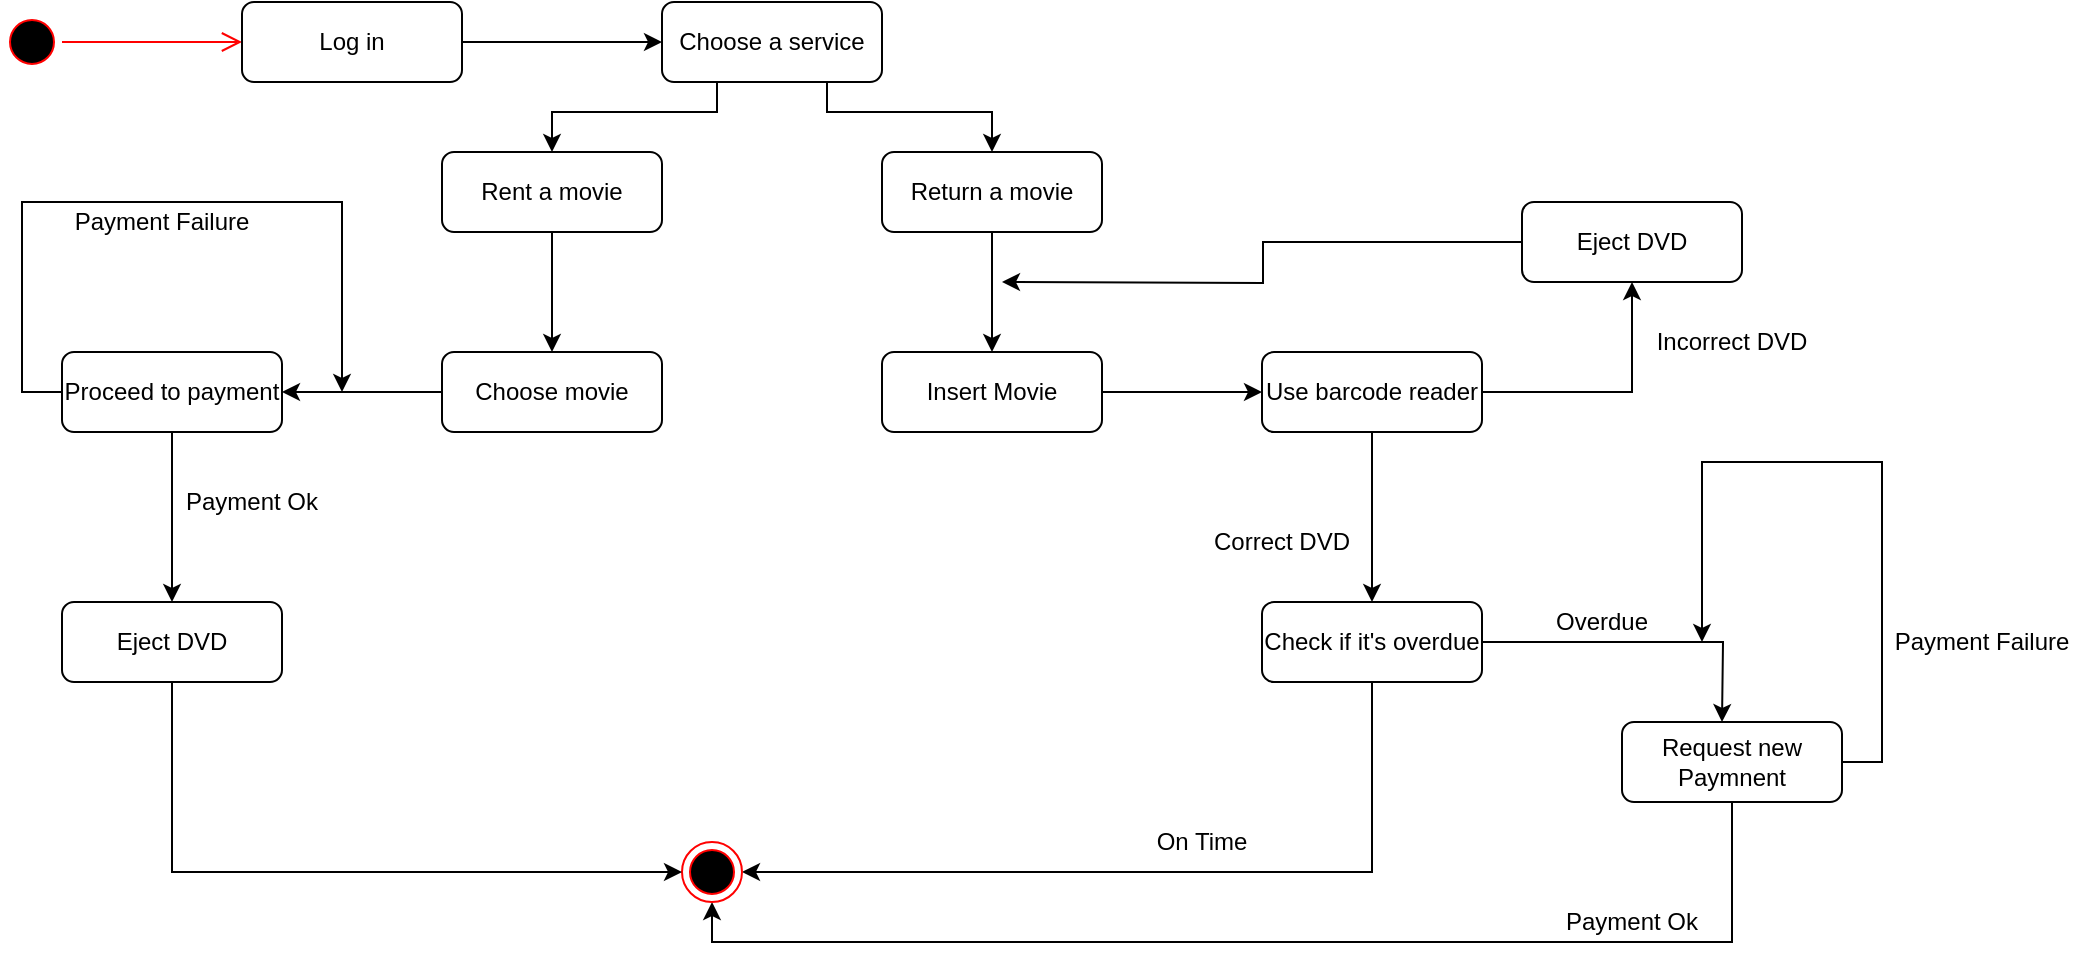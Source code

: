 <mxfile version="14.5.1" type="device"><diagram id="RotcuAV0SxZ1Rd9wM12G" name="Page-1"><mxGraphModel dx="1304" dy="600" grid="1" gridSize="10" guides="1" tooltips="1" connect="1" arrows="1" fold="1" page="1" pageScale="1" pageWidth="827" pageHeight="1169" math="0" shadow="0"><root><mxCell id="0"/><mxCell id="1" parent="0"/><mxCell id="rAHBkNSH5XBHwoc4FjMW-1" value="" style="ellipse;html=1;shape=startState;fillColor=#000000;strokeColor=#ff0000;" vertex="1" parent="1"><mxGeometry x="60" y="65" width="30" height="30" as="geometry"/></mxCell><mxCell id="rAHBkNSH5XBHwoc4FjMW-2" value="" style="edgeStyle=orthogonalEdgeStyle;html=1;verticalAlign=bottom;endArrow=open;endSize=8;strokeColor=#ff0000;entryX=0;entryY=0.5;entryDx=0;entryDy=0;" edge="1" source="rAHBkNSH5XBHwoc4FjMW-1" parent="1" target="rAHBkNSH5XBHwoc4FjMW-3"><mxGeometry relative="1" as="geometry"><mxPoint x="170" y="80" as="targetPoint"/></mxGeometry></mxCell><mxCell id="rAHBkNSH5XBHwoc4FjMW-7" style="edgeStyle=orthogonalEdgeStyle;rounded=0;orthogonalLoop=1;jettySize=auto;html=1;exitX=1;exitY=0.5;exitDx=0;exitDy=0;entryX=0;entryY=0.5;entryDx=0;entryDy=0;" edge="1" parent="1" source="rAHBkNSH5XBHwoc4FjMW-3" target="rAHBkNSH5XBHwoc4FjMW-6"><mxGeometry relative="1" as="geometry"/></mxCell><mxCell id="rAHBkNSH5XBHwoc4FjMW-3" value="Log in" style="rounded=1;whiteSpace=wrap;html=1;" vertex="1" parent="1"><mxGeometry x="180" y="60" width="110" height="40" as="geometry"/></mxCell><mxCell id="rAHBkNSH5XBHwoc4FjMW-12" style="edgeStyle=orthogonalEdgeStyle;rounded=0;orthogonalLoop=1;jettySize=auto;html=1;exitX=0.25;exitY=1;exitDx=0;exitDy=0;entryX=0.5;entryY=0;entryDx=0;entryDy=0;" edge="1" parent="1" source="rAHBkNSH5XBHwoc4FjMW-6" target="rAHBkNSH5XBHwoc4FjMW-11"><mxGeometry relative="1" as="geometry"><Array as="points"><mxPoint x="418" y="115"/><mxPoint x="335" y="115"/></Array></mxGeometry></mxCell><mxCell id="rAHBkNSH5XBHwoc4FjMW-13" style="edgeStyle=orthogonalEdgeStyle;rounded=0;orthogonalLoop=1;jettySize=auto;html=1;exitX=0.75;exitY=1;exitDx=0;exitDy=0;entryX=0.5;entryY=0;entryDx=0;entryDy=0;" edge="1" parent="1" source="rAHBkNSH5XBHwoc4FjMW-6" target="rAHBkNSH5XBHwoc4FjMW-10"><mxGeometry relative="1" as="geometry"><Array as="points"><mxPoint x="473" y="115"/><mxPoint x="555" y="115"/></Array></mxGeometry></mxCell><mxCell id="rAHBkNSH5XBHwoc4FjMW-6" value="Choose a service" style="rounded=1;whiteSpace=wrap;html=1;" vertex="1" parent="1"><mxGeometry x="390" y="60" width="110" height="40" as="geometry"/></mxCell><mxCell id="rAHBkNSH5XBHwoc4FjMW-18" style="edgeStyle=orthogonalEdgeStyle;rounded=0;orthogonalLoop=1;jettySize=auto;html=1;exitX=0.5;exitY=1;exitDx=0;exitDy=0;entryX=0.5;entryY=0;entryDx=0;entryDy=0;" edge="1" parent="1" source="rAHBkNSH5XBHwoc4FjMW-10" target="rAHBkNSH5XBHwoc4FjMW-17"><mxGeometry relative="1" as="geometry"/></mxCell><mxCell id="rAHBkNSH5XBHwoc4FjMW-10" value="Return a movie" style="rounded=1;whiteSpace=wrap;html=1;" vertex="1" parent="1"><mxGeometry x="500" y="135" width="110" height="40" as="geometry"/></mxCell><mxCell id="rAHBkNSH5XBHwoc4FjMW-14" style="edgeStyle=orthogonalEdgeStyle;rounded=0;orthogonalLoop=1;jettySize=auto;html=1;exitX=0.5;exitY=1;exitDx=0;exitDy=0;entryX=0.5;entryY=0;entryDx=0;entryDy=0;entryPerimeter=0;" edge="1" parent="1" source="rAHBkNSH5XBHwoc4FjMW-11" target="rAHBkNSH5XBHwoc4FjMW-15"><mxGeometry relative="1" as="geometry"><mxPoint x="335" y="225" as="targetPoint"/></mxGeometry></mxCell><mxCell id="rAHBkNSH5XBHwoc4FjMW-11" value="Rent a movie" style="rounded=1;whiteSpace=wrap;html=1;" vertex="1" parent="1"><mxGeometry x="280" y="135" width="110" height="40" as="geometry"/></mxCell><mxCell id="rAHBkNSH5XBHwoc4FjMW-47" style="edgeStyle=orthogonalEdgeStyle;rounded=0;orthogonalLoop=1;jettySize=auto;html=1;exitX=0;exitY=0.5;exitDx=0;exitDy=0;" edge="1" parent="1" source="rAHBkNSH5XBHwoc4FjMW-15"><mxGeometry relative="1" as="geometry"><mxPoint x="200" y="255" as="targetPoint"/></mxGeometry></mxCell><mxCell id="rAHBkNSH5XBHwoc4FjMW-15" value="Choose movie" style="rounded=1;whiteSpace=wrap;html=1;" vertex="1" parent="1"><mxGeometry x="280" y="235" width="110" height="40" as="geometry"/></mxCell><mxCell id="rAHBkNSH5XBHwoc4FjMW-20" style="edgeStyle=orthogonalEdgeStyle;rounded=0;orthogonalLoop=1;jettySize=auto;html=1;exitX=1;exitY=0.5;exitDx=0;exitDy=0;entryX=0;entryY=0.5;entryDx=0;entryDy=0;" edge="1" parent="1" source="rAHBkNSH5XBHwoc4FjMW-17" target="rAHBkNSH5XBHwoc4FjMW-19"><mxGeometry relative="1" as="geometry"/></mxCell><mxCell id="rAHBkNSH5XBHwoc4FjMW-17" value="Insert Movie" style="rounded=1;whiteSpace=wrap;html=1;" vertex="1" parent="1"><mxGeometry x="500" y="235" width="110" height="40" as="geometry"/></mxCell><mxCell id="rAHBkNSH5XBHwoc4FjMW-22" style="edgeStyle=orthogonalEdgeStyle;rounded=0;orthogonalLoop=1;jettySize=auto;html=1;exitX=0.5;exitY=1;exitDx=0;exitDy=0;entryX=0.5;entryY=0;entryDx=0;entryDy=0;" edge="1" parent="1" source="rAHBkNSH5XBHwoc4FjMW-23"><mxGeometry relative="1" as="geometry"><mxPoint x="745" y="400" as="targetPoint"/></mxGeometry></mxCell><mxCell id="rAHBkNSH5XBHwoc4FjMW-31" style="edgeStyle=orthogonalEdgeStyle;rounded=0;orthogonalLoop=1;jettySize=auto;html=1;exitX=1;exitY=0.5;exitDx=0;exitDy=0;entryX=0.5;entryY=1;entryDx=0;entryDy=0;" edge="1" parent="1" source="rAHBkNSH5XBHwoc4FjMW-19" target="rAHBkNSH5XBHwoc4FjMW-28"><mxGeometry relative="1" as="geometry"/></mxCell><mxCell id="rAHBkNSH5XBHwoc4FjMW-19" value="Use barcode reader" style="rounded=1;whiteSpace=wrap;html=1;" vertex="1" parent="1"><mxGeometry x="690" y="235" width="110" height="40" as="geometry"/></mxCell><mxCell id="rAHBkNSH5XBHwoc4FjMW-33" style="edgeStyle=orthogonalEdgeStyle;rounded=0;orthogonalLoop=1;jettySize=auto;html=1;exitX=0;exitY=0.5;exitDx=0;exitDy=0;" edge="1" parent="1" source="rAHBkNSH5XBHwoc4FjMW-28"><mxGeometry relative="1" as="geometry"><mxPoint x="560" y="200" as="targetPoint"/></mxGeometry></mxCell><mxCell id="rAHBkNSH5XBHwoc4FjMW-28" value="Eject DVD" style="rounded=1;whiteSpace=wrap;html=1;" vertex="1" parent="1"><mxGeometry x="820" y="160" width="110" height="40" as="geometry"/></mxCell><mxCell id="rAHBkNSH5XBHwoc4FjMW-30" value="Correct DVD" style="text;html=1;strokeColor=none;fillColor=none;align=center;verticalAlign=middle;whiteSpace=wrap;rounded=0;" vertex="1" parent="1"><mxGeometry x="660" y="320" width="80" height="20" as="geometry"/></mxCell><mxCell id="rAHBkNSH5XBHwoc4FjMW-32" value="Incorrect DVD" style="text;html=1;strokeColor=none;fillColor=none;align=center;verticalAlign=middle;whiteSpace=wrap;rounded=0;" vertex="1" parent="1"><mxGeometry x="880" y="220" width="90" height="20" as="geometry"/></mxCell><mxCell id="rAHBkNSH5XBHwoc4FjMW-35" style="edgeStyle=orthogonalEdgeStyle;rounded=0;orthogonalLoop=1;jettySize=auto;html=1;exitX=1;exitY=0.5;exitDx=0;exitDy=0;" edge="1" parent="1" source="rAHBkNSH5XBHwoc4FjMW-23"><mxGeometry relative="1" as="geometry"><mxPoint x="920" y="420" as="targetPoint"/></mxGeometry></mxCell><mxCell id="rAHBkNSH5XBHwoc4FjMW-41" style="edgeStyle=orthogonalEdgeStyle;rounded=0;orthogonalLoop=1;jettySize=auto;html=1;exitX=0.5;exitY=1;exitDx=0;exitDy=0;entryX=1;entryY=0.5;entryDx=0;entryDy=0;" edge="1" parent="1" source="rAHBkNSH5XBHwoc4FjMW-23" target="rAHBkNSH5XBHwoc4FjMW-40"><mxGeometry relative="1" as="geometry"/></mxCell><mxCell id="rAHBkNSH5XBHwoc4FjMW-23" value="Check if it's overdue" style="rounded=1;whiteSpace=wrap;html=1;" vertex="1" parent="1"><mxGeometry x="690" y="360" width="110" height="40" as="geometry"/></mxCell><mxCell id="rAHBkNSH5XBHwoc4FjMW-34" style="edgeStyle=orthogonalEdgeStyle;rounded=0;orthogonalLoop=1;jettySize=auto;html=1;exitX=0.5;exitY=1;exitDx=0;exitDy=0;entryX=0.5;entryY=0;entryDx=0;entryDy=0;" edge="1" parent="1" source="rAHBkNSH5XBHwoc4FjMW-19" target="rAHBkNSH5XBHwoc4FjMW-23"><mxGeometry relative="1" as="geometry"><mxPoint x="745" y="275" as="sourcePoint"/><mxPoint x="745" y="400" as="targetPoint"/></mxGeometry></mxCell><mxCell id="rAHBkNSH5XBHwoc4FjMW-43" style="edgeStyle=orthogonalEdgeStyle;rounded=0;orthogonalLoop=1;jettySize=auto;html=1;exitX=0.5;exitY=1;exitDx=0;exitDy=0;entryX=0.5;entryY=1;entryDx=0;entryDy=0;" edge="1" parent="1" source="rAHBkNSH5XBHwoc4FjMW-37" target="rAHBkNSH5XBHwoc4FjMW-40"><mxGeometry relative="1" as="geometry"/></mxCell><mxCell id="rAHBkNSH5XBHwoc4FjMW-45" style="edgeStyle=orthogonalEdgeStyle;rounded=0;orthogonalLoop=1;jettySize=auto;html=1;exitX=1;exitY=0.5;exitDx=0;exitDy=0;" edge="1" parent="1" source="rAHBkNSH5XBHwoc4FjMW-37"><mxGeometry relative="1" as="geometry"><mxPoint x="910" y="380" as="targetPoint"/><Array as="points"><mxPoint x="1000" y="440"/><mxPoint x="1000" y="290"/><mxPoint x="910" y="290"/></Array></mxGeometry></mxCell><mxCell id="rAHBkNSH5XBHwoc4FjMW-37" value="Request new Paymnent" style="rounded=1;whiteSpace=wrap;html=1;" vertex="1" parent="1"><mxGeometry x="870" y="420" width="110" height="40" as="geometry"/></mxCell><mxCell id="rAHBkNSH5XBHwoc4FjMW-38" value="Overdue" style="text;html=1;strokeColor=none;fillColor=none;align=center;verticalAlign=middle;whiteSpace=wrap;rounded=0;" vertex="1" parent="1"><mxGeometry x="840" y="360" width="40" height="20" as="geometry"/></mxCell><mxCell id="rAHBkNSH5XBHwoc4FjMW-40" value="" style="ellipse;html=1;shape=endState;fillColor=#000000;strokeColor=#ff0000;" vertex="1" parent="1"><mxGeometry x="400" y="480" width="30" height="30" as="geometry"/></mxCell><mxCell id="rAHBkNSH5XBHwoc4FjMW-42" value="On Time" style="text;html=1;strokeColor=none;fillColor=none;align=center;verticalAlign=middle;whiteSpace=wrap;rounded=0;" vertex="1" parent="1"><mxGeometry x="630" y="470" width="60" height="20" as="geometry"/></mxCell><mxCell id="rAHBkNSH5XBHwoc4FjMW-44" value="Payment Ok" style="text;html=1;strokeColor=none;fillColor=none;align=center;verticalAlign=middle;whiteSpace=wrap;rounded=0;" vertex="1" parent="1"><mxGeometry x="840" y="510" width="70" height="20" as="geometry"/></mxCell><mxCell id="rAHBkNSH5XBHwoc4FjMW-46" value="Payment Failure" style="text;html=1;strokeColor=none;fillColor=none;align=center;verticalAlign=middle;whiteSpace=wrap;rounded=0;" vertex="1" parent="1"><mxGeometry x="1000" y="370" width="100" height="20" as="geometry"/></mxCell><mxCell id="rAHBkNSH5XBHwoc4FjMW-50" style="edgeStyle=orthogonalEdgeStyle;rounded=0;orthogonalLoop=1;jettySize=auto;html=1;exitX=0.5;exitY=1;exitDx=0;exitDy=0;entryX=0.5;entryY=0;entryDx=0;entryDy=0;" edge="1" parent="1" source="rAHBkNSH5XBHwoc4FjMW-48" target="rAHBkNSH5XBHwoc4FjMW-49"><mxGeometry relative="1" as="geometry"/></mxCell><mxCell id="rAHBkNSH5XBHwoc4FjMW-53" style="edgeStyle=orthogonalEdgeStyle;rounded=0;orthogonalLoop=1;jettySize=auto;html=1;exitX=0;exitY=0.5;exitDx=0;exitDy=0;" edge="1" parent="1" source="rAHBkNSH5XBHwoc4FjMW-48"><mxGeometry relative="1" as="geometry"><mxPoint x="230" y="255" as="targetPoint"/><Array as="points"><mxPoint x="70" y="255"/><mxPoint x="70" y="160"/><mxPoint x="230" y="160"/><mxPoint x="230" y="250"/></Array></mxGeometry></mxCell><mxCell id="rAHBkNSH5XBHwoc4FjMW-48" value="Proceed to payment" style="rounded=1;whiteSpace=wrap;html=1;" vertex="1" parent="1"><mxGeometry x="90" y="235" width="110" height="40" as="geometry"/></mxCell><mxCell id="rAHBkNSH5XBHwoc4FjMW-55" style="edgeStyle=orthogonalEdgeStyle;rounded=0;orthogonalLoop=1;jettySize=auto;html=1;exitX=0.5;exitY=1;exitDx=0;exitDy=0;entryX=0;entryY=0.5;entryDx=0;entryDy=0;" edge="1" parent="1" source="rAHBkNSH5XBHwoc4FjMW-49" target="rAHBkNSH5XBHwoc4FjMW-40"><mxGeometry relative="1" as="geometry"/></mxCell><mxCell id="rAHBkNSH5XBHwoc4FjMW-49" value="Eject DVD" style="rounded=1;whiteSpace=wrap;html=1;" vertex="1" parent="1"><mxGeometry x="90" y="360" width="110" height="40" as="geometry"/></mxCell><mxCell id="rAHBkNSH5XBHwoc4FjMW-52" value="Payment Ok" style="text;html=1;strokeColor=none;fillColor=none;align=center;verticalAlign=middle;whiteSpace=wrap;rounded=0;" vertex="1" parent="1"><mxGeometry x="150" y="300" width="70" height="20" as="geometry"/></mxCell><mxCell id="rAHBkNSH5XBHwoc4FjMW-54" value="Payment Failure" style="text;html=1;strokeColor=none;fillColor=none;align=center;verticalAlign=middle;whiteSpace=wrap;rounded=0;" vertex="1" parent="1"><mxGeometry x="90" y="160" width="100" height="20" as="geometry"/></mxCell></root></mxGraphModel></diagram></mxfile>